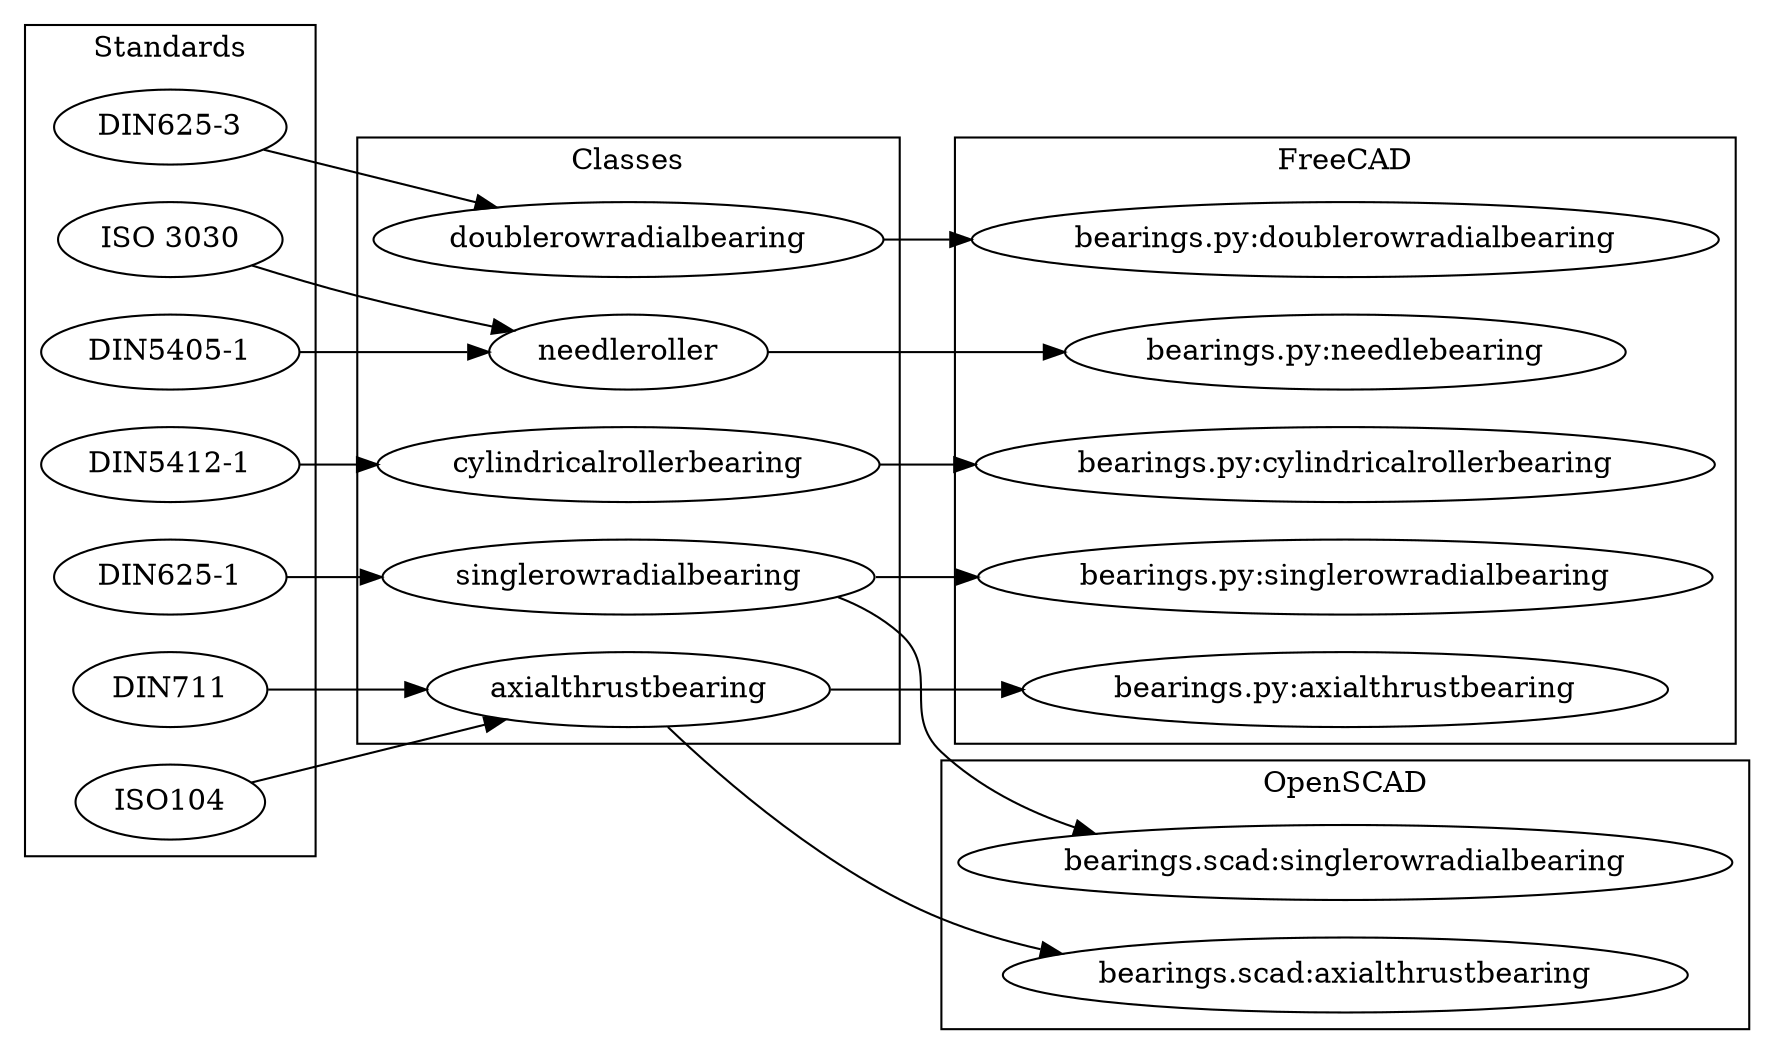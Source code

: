 digraph G {rankdir=LR;
subgraph cluster_cl {
label="Classes";
"singlerowradialbearing";
"doublerowradialbearing";
"axialthrustbearing";
"needleroller";
"cylindricalrollerbearing";
}
subgraph cluster_std {
label="Standards";
"DIN625-1";
"DIN625-3";
"DIN711";
"ISO104";
"DIN5405-1";
"ISO 3030";
"DIN5412-1";
}
subgraph cluster_fcd {
label="FreeCAD";
"bearings.py:singlerowradialbearing";
"bearings.py:doublerowradialbearing";
"bearings.py:axialthrustbearing";
"bearings.py:needlebearing";
"bearings.py:cylindricalrollerbearing";
}
subgraph cluster_ocd {
label="OpenSCAD";
"bearings.scad:singlerowradialbearing";
"bearings.scad:axialthrustbearing";
}
"singlerowradialbearing" -> "bearings.py:singlerowradialbearing";
"singlerowradialbearing" -> "bearings.scad:singlerowradialbearing";
"DIN625-1" -> "singlerowradialbearing";
"doublerowradialbearing" -> "bearings.py:doublerowradialbearing";
"DIN625-3" -> "doublerowradialbearing";
"axialthrustbearing" -> "bearings.py:axialthrustbearing";
"axialthrustbearing" -> "bearings.scad:axialthrustbearing";
"DIN711" -> "axialthrustbearing";
"ISO104" -> "axialthrustbearing";
"needleroller" -> "bearings.py:needlebearing";
"DIN5405-1" -> "needleroller";
"ISO 3030" -> "needleroller";
"cylindricalrollerbearing" -> "bearings.py:cylindricalrollerbearing";
"DIN5412-1" -> "cylindricalrollerbearing";}
